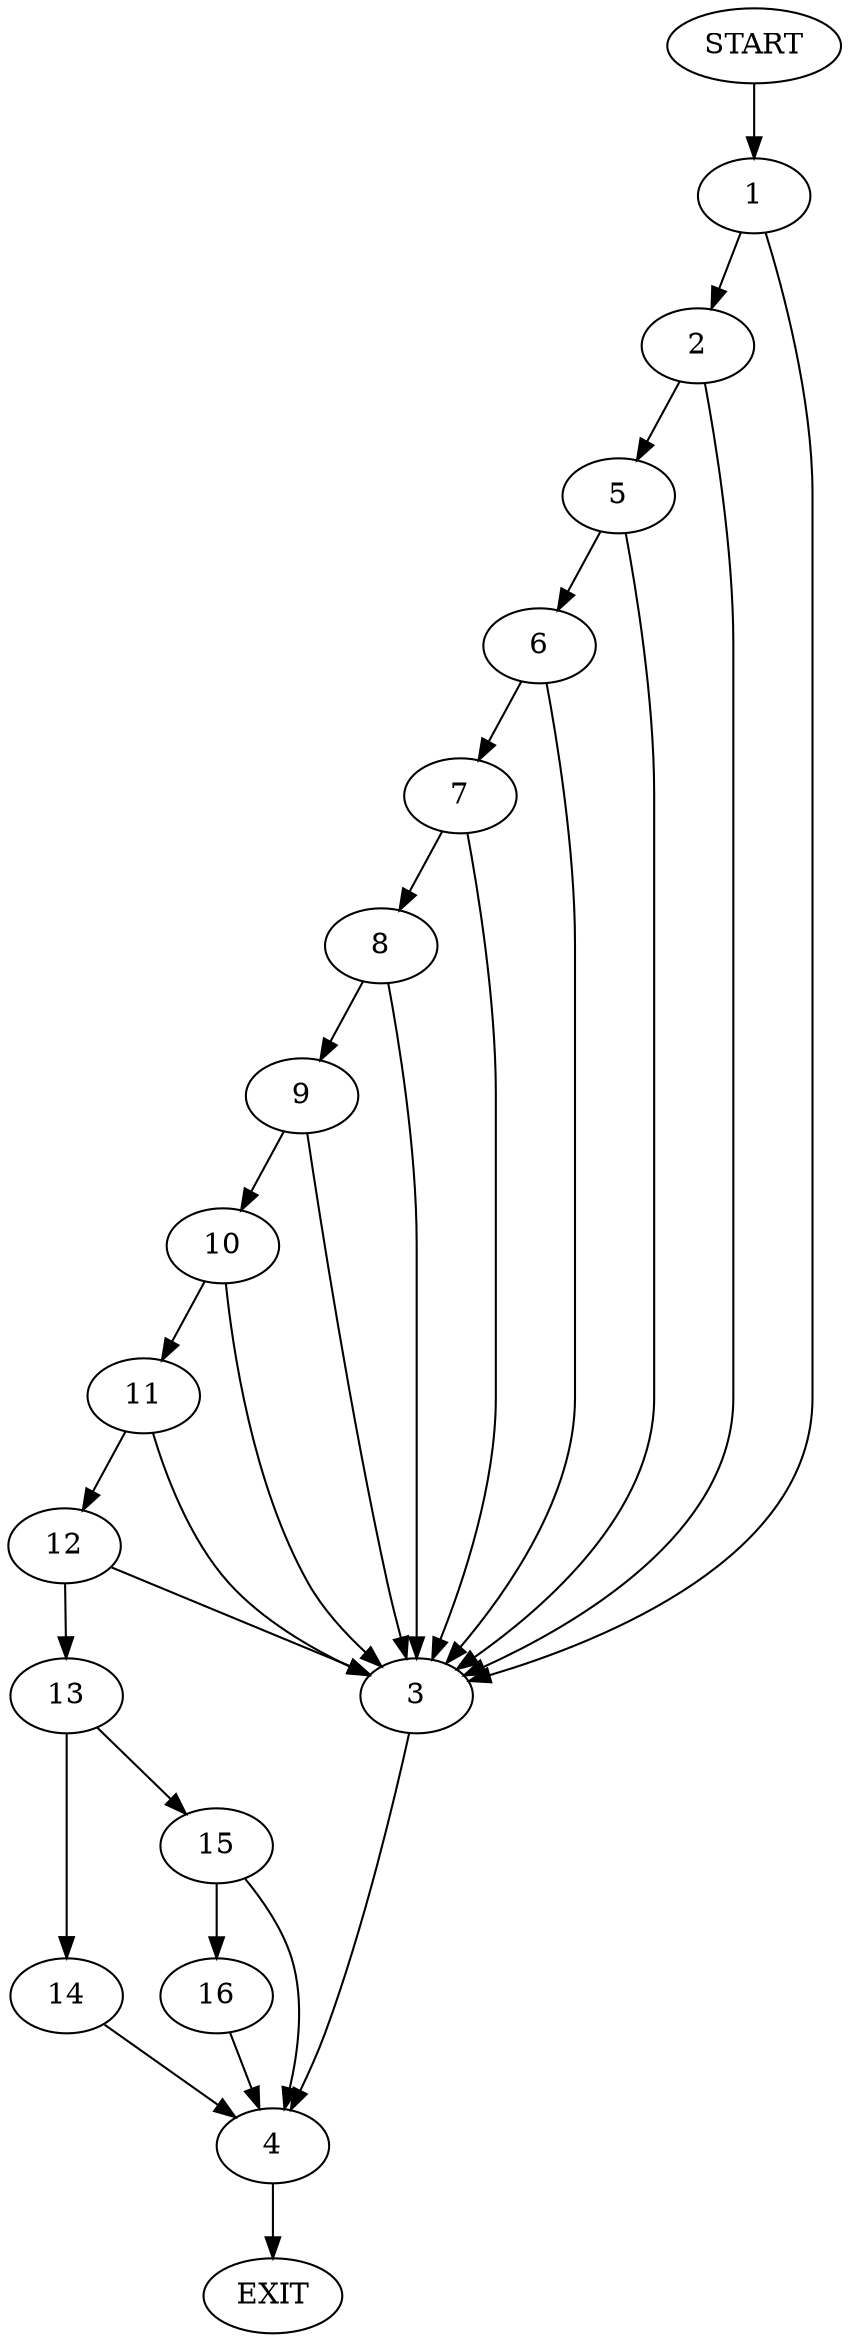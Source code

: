 digraph {
0 [label="START"]
17 [label="EXIT"]
0 -> 1
1 -> 2
1 -> 3
3 -> 4
2 -> 3
2 -> 5
5 -> 6
5 -> 3
6 -> 7
6 -> 3
7 -> 3
7 -> 8
8 -> 9
8 -> 3
9 -> 3
9 -> 10
10 -> 3
10 -> 11
11 -> 3
11 -> 12
12 -> 3
12 -> 13
13 -> 14
13 -> 15
4 -> 17
15 -> 16
15 -> 4
14 -> 4
16 -> 4
}
